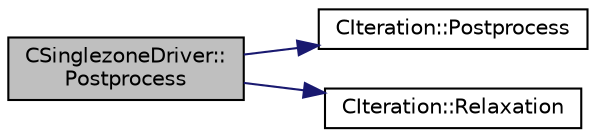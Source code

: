 digraph "CSinglezoneDriver::Postprocess"
{
 // LATEX_PDF_SIZE
  edge [fontname="Helvetica",fontsize="10",labelfontname="Helvetica",labelfontsize="10"];
  node [fontname="Helvetica",fontsize="10",shape=record];
  rankdir="LR";
  Node1 [label="CSinglezoneDriver::\lPostprocess",height=0.2,width=0.4,color="black", fillcolor="grey75", style="filled", fontcolor="black",tooltip="Postprocess the iteration for ZONE_0."];
  Node1 -> Node2 [color="midnightblue",fontsize="10",style="solid",fontname="Helvetica"];
  Node2 [label="CIteration::Postprocess",height=0.2,width=0.4,color="black", fillcolor="white", style="filled",URL="$classCIteration.html#ad306d277e9a09f6e6c6d08590aa234a6",tooltip="A virtual member."];
  Node1 -> Node3 [color="midnightblue",fontsize="10",style="solid",fontname="Helvetica"];
  Node3 [label="CIteration::Relaxation",height=0.2,width=0.4,color="black", fillcolor="white", style="filled",URL="$classCIteration.html#adccb8642ef9b0a8fa4ddceb03ea83b23",tooltip="A virtual member."];
}
